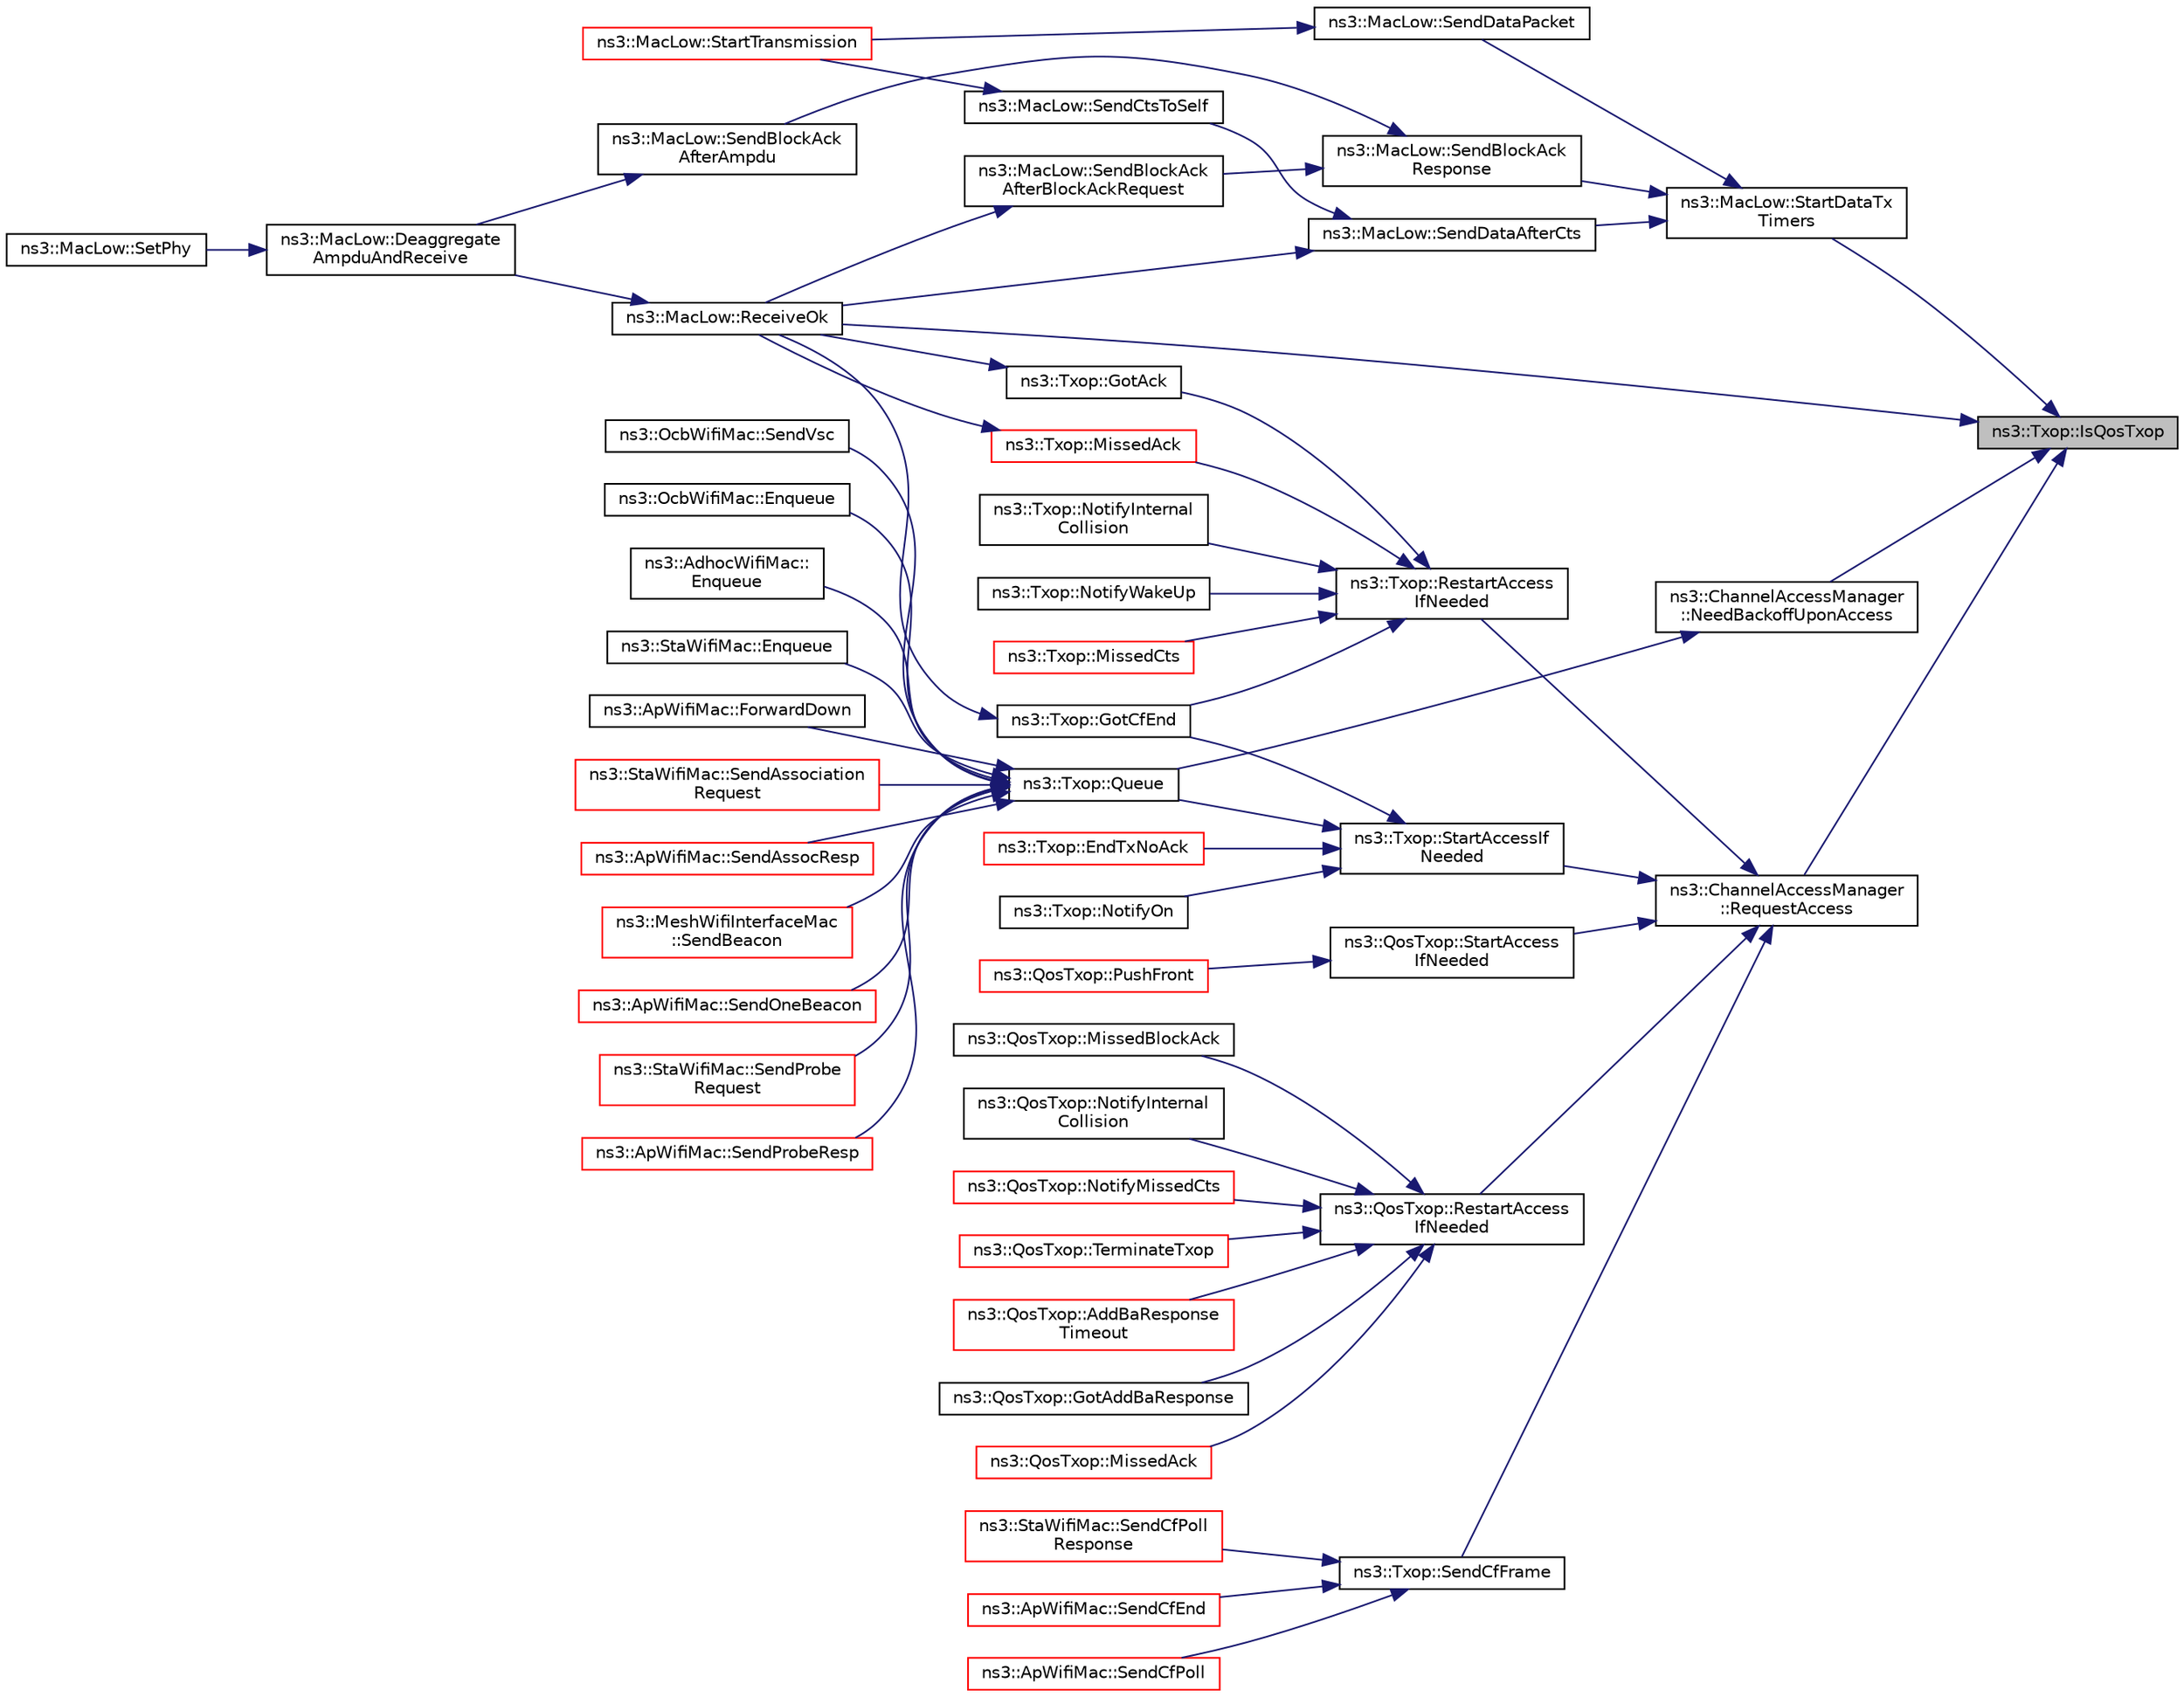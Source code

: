 digraph "ns3::Txop::IsQosTxop"
{
 // LATEX_PDF_SIZE
  edge [fontname="Helvetica",fontsize="10",labelfontname="Helvetica",labelfontsize="10"];
  node [fontname="Helvetica",fontsize="10",shape=record];
  rankdir="RL";
  Node1 [label="ns3::Txop::IsQosTxop",height=0.2,width=0.4,color="black", fillcolor="grey75", style="filled", fontcolor="black",tooltip="Check for QoS TXOP."];
  Node1 -> Node2 [dir="back",color="midnightblue",fontsize="10",style="solid",fontname="Helvetica"];
  Node2 [label="ns3::ChannelAccessManager\l::NeedBackoffUponAccess",height=0.2,width=0.4,color="black", fillcolor="white", style="filled",URL="$classns3_1_1_channel_access_manager.html#ad7a1a64ddd5206865b5989d9401b70ee",tooltip="Determine if a new backoff needs to be generated when a packet is queued for transmission."];
  Node2 -> Node3 [dir="back",color="midnightblue",fontsize="10",style="solid",fontname="Helvetica"];
  Node3 [label="ns3::Txop::Queue",height=0.2,width=0.4,color="black", fillcolor="white", style="filled",URL="$classns3_1_1_txop.html#ae0a0bbafaed367559bce8c10c184666f",tooltip=" "];
  Node3 -> Node4 [dir="back",color="midnightblue",fontsize="10",style="solid",fontname="Helvetica"];
  Node4 [label="ns3::OcbWifiMac::Enqueue",height=0.2,width=0.4,color="black", fillcolor="white", style="filled",URL="$classns3_1_1_ocb_wifi_mac.html#a8bff620142abd07f3a1f7410f26502b7",tooltip=" "];
  Node3 -> Node5 [dir="back",color="midnightblue",fontsize="10",style="solid",fontname="Helvetica"];
  Node5 [label="ns3::AdhocWifiMac::\lEnqueue",height=0.2,width=0.4,color="black", fillcolor="white", style="filled",URL="$classns3_1_1_adhoc_wifi_mac.html#a476b75b5ca672a00be5234c507787968",tooltip=" "];
  Node3 -> Node6 [dir="back",color="midnightblue",fontsize="10",style="solid",fontname="Helvetica"];
  Node6 [label="ns3::StaWifiMac::Enqueue",height=0.2,width=0.4,color="black", fillcolor="white", style="filled",URL="$classns3_1_1_sta_wifi_mac.html#a27afdb3ba3ef301e240362f379d570f2",tooltip=" "];
  Node3 -> Node7 [dir="back",color="midnightblue",fontsize="10",style="solid",fontname="Helvetica"];
  Node7 [label="ns3::ApWifiMac::ForwardDown",height=0.2,width=0.4,color="black", fillcolor="white", style="filled",URL="$classns3_1_1_ap_wifi_mac.html#aa311e26f32fea82c50ac2d92ea627774",tooltip="Forward the packet down to DCF/EDCAF (enqueue the packet)."];
  Node3 -> Node8 [dir="back",color="midnightblue",fontsize="10",style="solid",fontname="Helvetica"];
  Node8 [label="ns3::StaWifiMac::SendAssociation\lRequest",height=0.2,width=0.4,color="red", fillcolor="white", style="filled",URL="$classns3_1_1_sta_wifi_mac.html#af2ab6272caa11513770336a92cd714bc",tooltip="Forward an association or reassociation request packet to the DCF."];
  Node3 -> Node25 [dir="back",color="midnightblue",fontsize="10",style="solid",fontname="Helvetica"];
  Node25 [label="ns3::ApWifiMac::SendAssocResp",height=0.2,width=0.4,color="red", fillcolor="white", style="filled",URL="$classns3_1_1_ap_wifi_mac.html#ad7fef463a6076916fa1f5a989e56f13d",tooltip="Forward an association or a reassociation response packet to the DCF."];
  Node3 -> Node27 [dir="back",color="midnightblue",fontsize="10",style="solid",fontname="Helvetica"];
  Node27 [label="ns3::MeshWifiInterfaceMac\l::SendBeacon",height=0.2,width=0.4,color="red", fillcolor="white", style="filled",URL="$classns3_1_1_mesh_wifi_interface_mac.html#ad83362b1af946376ee349a8ea0c4d7ba",tooltip="Send beacon."];
  Node3 -> Node31 [dir="back",color="midnightblue",fontsize="10",style="solid",fontname="Helvetica"];
  Node31 [label="ns3::ApWifiMac::SendOneBeacon",height=0.2,width=0.4,color="red", fillcolor="white", style="filled",URL="$classns3_1_1_ap_wifi_mac.html#a6c8cbc0fc95f3eaf4840d4ffcf78fac5",tooltip="Forward a beacon packet to the beacon special DCF."];
  Node3 -> Node35 [dir="back",color="midnightblue",fontsize="10",style="solid",fontname="Helvetica"];
  Node35 [label="ns3::StaWifiMac::SendProbe\lRequest",height=0.2,width=0.4,color="red", fillcolor="white", style="filled",URL="$classns3_1_1_sta_wifi_mac.html#a2280584632094368d217112ceb2c4e44",tooltip="Forward a probe request packet to the DCF."];
  Node3 -> Node36 [dir="back",color="midnightblue",fontsize="10",style="solid",fontname="Helvetica"];
  Node36 [label="ns3::ApWifiMac::SendProbeResp",height=0.2,width=0.4,color="red", fillcolor="white", style="filled",URL="$classns3_1_1_ap_wifi_mac.html#a0a9fcbd87326c5c56644deb3504038df",tooltip="Forward a probe response packet to the DCF."];
  Node3 -> Node37 [dir="back",color="midnightblue",fontsize="10",style="solid",fontname="Helvetica"];
  Node37 [label="ns3::OcbWifiMac::SendVsc",height=0.2,width=0.4,color="black", fillcolor="white", style="filled",URL="$classns3_1_1_ocb_wifi_mac.html#a89a354cd6596253ce69e246f437d02f5",tooltip=" "];
  Node1 -> Node38 [dir="back",color="midnightblue",fontsize="10",style="solid",fontname="Helvetica"];
  Node38 [label="ns3::MacLow::ReceiveOk",height=0.2,width=0.4,color="black", fillcolor="white", style="filled",URL="$classns3_1_1_mac_low.html#a2fffa82ad11ebe0e113232813a816eff",tooltip=" "];
  Node38 -> Node39 [dir="back",color="midnightblue",fontsize="10",style="solid",fontname="Helvetica"];
  Node39 [label="ns3::MacLow::Deaggregate\lAmpduAndReceive",height=0.2,width=0.4,color="black", fillcolor="white", style="filled",URL="$classns3_1_1_mac_low.html#abac7baed9f0aaeb684e84f44819bce30",tooltip=" "];
  Node39 -> Node40 [dir="back",color="midnightblue",fontsize="10",style="solid",fontname="Helvetica"];
  Node40 [label="ns3::MacLow::SetPhy",height=0.2,width=0.4,color="black", fillcolor="white", style="filled",URL="$classns3_1_1_mac_low.html#abbd1aac31c7ed79f717b9c92cb664608",tooltip="Set up WifiPhy associated with this MacLow."];
  Node1 -> Node41 [dir="back",color="midnightblue",fontsize="10",style="solid",fontname="Helvetica"];
  Node41 [label="ns3::ChannelAccessManager\l::RequestAccess",height=0.2,width=0.4,color="black", fillcolor="white", style="filled",URL="$classns3_1_1_channel_access_manager.html#abb772d23a9ee81e9b6ce46b3aefc67a8",tooltip=" "];
  Node41 -> Node42 [dir="back",color="midnightblue",fontsize="10",style="solid",fontname="Helvetica"];
  Node42 [label="ns3::QosTxop::RestartAccess\lIfNeeded",height=0.2,width=0.4,color="black", fillcolor="white", style="filled",URL="$classns3_1_1_qos_txop.html#a3d5d94d486873862978c1fde6e295422",tooltip="Restart access request if needed."];
  Node42 -> Node43 [dir="back",color="midnightblue",fontsize="10",style="solid",fontname="Helvetica"];
  Node43 [label="ns3::QosTxop::AddBaResponse\lTimeout",height=0.2,width=0.4,color="red", fillcolor="white", style="filled",URL="$classns3_1_1_qos_txop.html#a30f5c2af1b50e6ee48771de46cd8033f",tooltip="Callback when ADDBA response is not received after timeout."];
  Node42 -> Node45 [dir="back",color="midnightblue",fontsize="10",style="solid",fontname="Helvetica"];
  Node45 [label="ns3::QosTxop::GotAddBaResponse",height=0.2,width=0.4,color="black", fillcolor="white", style="filled",URL="$classns3_1_1_qos_txop.html#ac9eb0a34c5182eecd976e4b0b6b69c2f",tooltip="Event handler when an ADDBA response is received."];
  Node42 -> Node46 [dir="back",color="midnightblue",fontsize="10",style="solid",fontname="Helvetica"];
  Node46 [label="ns3::QosTxop::MissedAck",height=0.2,width=0.4,color="red", fillcolor="white", style="filled",URL="$classns3_1_1_qos_txop.html#aefd7967703c6f16501599e943f94298b",tooltip="Event handler when an Ack is missed."];
  Node42 -> Node47 [dir="back",color="midnightblue",fontsize="10",style="solid",fontname="Helvetica"];
  Node47 [label="ns3::QosTxop::MissedBlockAck",height=0.2,width=0.4,color="black", fillcolor="white", style="filled",URL="$classns3_1_1_qos_txop.html#a53f04ba906e1b7c99f35eafbb11d4479",tooltip="Event handler when a BlockAck timeout has occurred."];
  Node42 -> Node48 [dir="back",color="midnightblue",fontsize="10",style="solid",fontname="Helvetica"];
  Node48 [label="ns3::QosTxop::NotifyInternal\lCollision",height=0.2,width=0.4,color="black", fillcolor="white", style="filled",URL="$classns3_1_1_qos_txop.html#a89bd16f2271d51bb1ddafb339b07f54a",tooltip="Notify the Txop that internal collision has occurred."];
  Node42 -> Node49 [dir="back",color="midnightblue",fontsize="10",style="solid",fontname="Helvetica"];
  Node49 [label="ns3::QosTxop::NotifyMissedCts",height=0.2,width=0.4,color="red", fillcolor="white", style="filled",URL="$classns3_1_1_qos_txop.html#a0b82aec30711d3b4fb94d164388ecf9c",tooltip="Event handler when a CTS timeout has occurred."];
  Node42 -> Node56 [dir="back",color="midnightblue",fontsize="10",style="solid",fontname="Helvetica"];
  Node56 [label="ns3::QosTxop::TerminateTxop",height=0.2,width=0.4,color="red", fillcolor="white", style="filled",URL="$classns3_1_1_qos_txop.html#a376a2de891a03e243c56c6af5544c6ae",tooltip="Update backoff and restart access if needed."];
  Node41 -> Node59 [dir="back",color="midnightblue",fontsize="10",style="solid",fontname="Helvetica"];
  Node59 [label="ns3::Txop::RestartAccess\lIfNeeded",height=0.2,width=0.4,color="black", fillcolor="white", style="filled",URL="$classns3_1_1_txop.html#a734dc1c8f48818cb6896f9d7cbe90160",tooltip="Restart access request if needed."];
  Node59 -> Node60 [dir="back",color="midnightblue",fontsize="10",style="solid",fontname="Helvetica"];
  Node60 [label="ns3::Txop::GotAck",height=0.2,width=0.4,color="black", fillcolor="white", style="filled",URL="$classns3_1_1_txop.html#acd1bb8b45e7a39cfc7e1e710dc514b3e",tooltip="Event handler when an Ack is received."];
  Node60 -> Node38 [dir="back",color="midnightblue",fontsize="10",style="solid",fontname="Helvetica"];
  Node59 -> Node61 [dir="back",color="midnightblue",fontsize="10",style="solid",fontname="Helvetica"];
  Node61 [label="ns3::Txop::GotCfEnd",height=0.2,width=0.4,color="black", fillcolor="white", style="filled",URL="$classns3_1_1_txop.html#a1b21acbf674cd1a9f56c0b8d79454d26",tooltip="Event handler when a CF-END frame is received."];
  Node61 -> Node38 [dir="back",color="midnightblue",fontsize="10",style="solid",fontname="Helvetica"];
  Node59 -> Node62 [dir="back",color="midnightblue",fontsize="10",style="solid",fontname="Helvetica"];
  Node62 [label="ns3::Txop::MissedAck",height=0.2,width=0.4,color="red", fillcolor="white", style="filled",URL="$classns3_1_1_txop.html#a76ed6b61366d7c6797a6910d8ad4eaa5",tooltip="Event handler when an Ack is missed."];
  Node62 -> Node38 [dir="back",color="midnightblue",fontsize="10",style="solid",fontname="Helvetica"];
  Node59 -> Node72 [dir="back",color="midnightblue",fontsize="10",style="solid",fontname="Helvetica"];
  Node72 [label="ns3::Txop::MissedCts",height=0.2,width=0.4,color="red", fillcolor="white", style="filled",URL="$classns3_1_1_txop.html#ae969e1203237fc063ed27d2a23a1e773",tooltip="Event handler when a CTS timeout has occurred."];
  Node59 -> Node73 [dir="back",color="midnightblue",fontsize="10",style="solid",fontname="Helvetica"];
  Node73 [label="ns3::Txop::NotifyInternal\lCollision",height=0.2,width=0.4,color="black", fillcolor="white", style="filled",URL="$classns3_1_1_txop.html#a5f57aacdbc9384e3afc186af80fb4e4b",tooltip="Notify the Txop that internal collision has occurred."];
  Node59 -> Node74 [dir="back",color="midnightblue",fontsize="10",style="solid",fontname="Helvetica"];
  Node74 [label="ns3::Txop::NotifyWakeUp",height=0.2,width=0.4,color="black", fillcolor="white", style="filled",URL="$classns3_1_1_txop.html#ad45de332e5e3d828339f546e1be68018",tooltip="When wake up operation occurs, channel access will be restarted."];
  Node41 -> Node75 [dir="back",color="midnightblue",fontsize="10",style="solid",fontname="Helvetica"];
  Node75 [label="ns3::Txop::SendCfFrame",height=0.2,width=0.4,color="black", fillcolor="white", style="filled",URL="$classns3_1_1_txop.html#a9bd5d9353a092b4cfe7896451fb768d6",tooltip="Sends CF frame to STA with address addr."];
  Node75 -> Node76 [dir="back",color="midnightblue",fontsize="10",style="solid",fontname="Helvetica"];
  Node76 [label="ns3::ApWifiMac::SendCfEnd",height=0.2,width=0.4,color="red", fillcolor="white", style="filled",URL="$classns3_1_1_ap_wifi_mac.html#af00f4ecc30b8f864b9fd3ffc88e1694a",tooltip="Send a CF-End packet."];
  Node75 -> Node81 [dir="back",color="midnightblue",fontsize="10",style="solid",fontname="Helvetica"];
  Node81 [label="ns3::ApWifiMac::SendCfPoll",height=0.2,width=0.4,color="red", fillcolor="white", style="filled",URL="$classns3_1_1_ap_wifi_mac.html#a221026de06881ae5e6708884ca77ebcd",tooltip="Send a CF-Poll packet to the next polling STA."];
  Node75 -> Node82 [dir="back",color="midnightblue",fontsize="10",style="solid",fontname="Helvetica"];
  Node82 [label="ns3::StaWifiMac::SendCfPoll\lResponse",height=0.2,width=0.4,color="red", fillcolor="white", style="filled",URL="$classns3_1_1_sta_wifi_mac.html#a8592d07158ef04a73d9bfd8e655d04f3",tooltip="Forward a CF-Poll response packet to the CFP queue."];
  Node41 -> Node83 [dir="back",color="midnightblue",fontsize="10",style="solid",fontname="Helvetica"];
  Node83 [label="ns3::QosTxop::StartAccess\lIfNeeded",height=0.2,width=0.4,color="black", fillcolor="white", style="filled",URL="$classns3_1_1_qos_txop.html#a31afaa3f2374697d39987905d5127868",tooltip="Request access from Txop if needed."];
  Node83 -> Node84 [dir="back",color="midnightblue",fontsize="10",style="solid",fontname="Helvetica"];
  Node84 [label="ns3::QosTxop::PushFront",height=0.2,width=0.4,color="red", fillcolor="white", style="filled",URL="$classns3_1_1_qos_txop.html#a9fc6dae18ae52d714c301e586afa1220",tooltip=" "];
  Node41 -> Node91 [dir="back",color="midnightblue",fontsize="10",style="solid",fontname="Helvetica"];
  Node91 [label="ns3::Txop::StartAccessIf\lNeeded",height=0.2,width=0.4,color="black", fillcolor="white", style="filled",URL="$classns3_1_1_txop.html#afd99f40351a5b67181f14008d0751075",tooltip="Request access from Txop if needed."];
  Node91 -> Node92 [dir="back",color="midnightblue",fontsize="10",style="solid",fontname="Helvetica"];
  Node92 [label="ns3::Txop::EndTxNoAck",height=0.2,width=0.4,color="red", fillcolor="white", style="filled",URL="$classns3_1_1_txop.html#a21fbf608df4c1b90a2004e916c0665e5",tooltip="Event handler when a transmission that does not require an Ack has completed."];
  Node91 -> Node61 [dir="back",color="midnightblue",fontsize="10",style="solid",fontname="Helvetica"];
  Node91 -> Node94 [dir="back",color="midnightblue",fontsize="10",style="solid",fontname="Helvetica"];
  Node94 [label="ns3::Txop::NotifyOn",height=0.2,width=0.4,color="black", fillcolor="white", style="filled",URL="$classns3_1_1_txop.html#a6d5234506eb769756cfe98e3307a278f",tooltip="When on operation occurs, channel access will be started."];
  Node91 -> Node3 [dir="back",color="midnightblue",fontsize="10",style="solid",fontname="Helvetica"];
  Node1 -> Node64 [dir="back",color="midnightblue",fontsize="10",style="solid",fontname="Helvetica"];
  Node64 [label="ns3::MacLow::StartDataTx\lTimers",height=0.2,width=0.4,color="black", fillcolor="white", style="filled",URL="$classns3_1_1_mac_low.html#ae7e8072b7d1f8b775000f6f07ee5a3c1",tooltip="Start a Data timer by scheduling appropriate Ack timeout."];
  Node64 -> Node65 [dir="back",color="midnightblue",fontsize="10",style="solid",fontname="Helvetica"];
  Node65 [label="ns3::MacLow::SendBlockAck\lResponse",height=0.2,width=0.4,color="black", fillcolor="white", style="filled",URL="$classns3_1_1_mac_low.html#a85c374be43ba3bd52fd1ad6efdfef6c6",tooltip="This method creates BlockAck frame with header equals to blockAck and start its transmission."];
  Node65 -> Node66 [dir="back",color="midnightblue",fontsize="10",style="solid",fontname="Helvetica"];
  Node66 [label="ns3::MacLow::SendBlockAck\lAfterAmpdu",height=0.2,width=0.4,color="black", fillcolor="white", style="filled",URL="$classns3_1_1_mac_low.html#af6e2acc771d188c0959871f142912296",tooltip="Invoked after an A-MPDU has been received."];
  Node66 -> Node39 [dir="back",color="midnightblue",fontsize="10",style="solid",fontname="Helvetica"];
  Node65 -> Node67 [dir="back",color="midnightblue",fontsize="10",style="solid",fontname="Helvetica"];
  Node67 [label="ns3::MacLow::SendBlockAck\lAfterBlockAckRequest",height=0.2,width=0.4,color="black", fillcolor="white", style="filled",URL="$classns3_1_1_mac_low.html#a84b96c0cc6f32fca28576ec4df6a0853",tooltip="Invoked after that a BlockAckRequest has been received."];
  Node67 -> Node38 [dir="back",color="midnightblue",fontsize="10",style="solid",fontname="Helvetica"];
  Node64 -> Node68 [dir="back",color="midnightblue",fontsize="10",style="solid",fontname="Helvetica"];
  Node68 [label="ns3::MacLow::SendDataAfterCts",height=0.2,width=0.4,color="black", fillcolor="white", style="filled",URL="$classns3_1_1_mac_low.html#a68c30ffb5ff64c0fa1defcfe6d751907",tooltip="Send Data after receiving CTS."];
  Node68 -> Node38 [dir="back",color="midnightblue",fontsize="10",style="solid",fontname="Helvetica"];
  Node68 -> Node69 [dir="back",color="midnightblue",fontsize="10",style="solid",fontname="Helvetica"];
  Node69 [label="ns3::MacLow::SendCtsToSelf",height=0.2,width=0.4,color="black", fillcolor="white", style="filled",URL="$classns3_1_1_mac_low.html#a209c346576d367ef16cfa1cfdefff909",tooltip="Send CTS for a CTS-to-self mechanism."];
  Node69 -> Node54 [dir="back",color="midnightblue",fontsize="10",style="solid",fontname="Helvetica"];
  Node54 [label="ns3::MacLow::StartTransmission",height=0.2,width=0.4,color="red", fillcolor="white", style="filled",URL="$classns3_1_1_mac_low.html#aa477261c5209c13c66af9e2ae78b07e5",tooltip=" "];
  Node64 -> Node70 [dir="back",color="midnightblue",fontsize="10",style="solid",fontname="Helvetica"];
  Node70 [label="ns3::MacLow::SendDataPacket",height=0.2,width=0.4,color="black", fillcolor="white", style="filled",URL="$classns3_1_1_mac_low.html#ab177d7c7ba53c56f91612114412914bf",tooltip="Send Data packet, which can be Data-Ack or RTS-CTS-Data-Ack transaction."];
  Node70 -> Node54 [dir="back",color="midnightblue",fontsize="10",style="solid",fontname="Helvetica"];
}
